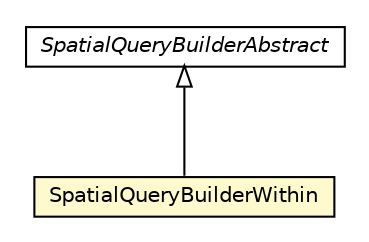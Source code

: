 #!/usr/local/bin/dot
#
# Class diagram 
# Generated by UMLGraph version R5_6-24-gf6e263 (http://www.umlgraph.org/)
#

digraph G {
	edge [fontname="Helvetica",fontsize=10,labelfontname="Helvetica",labelfontsize=10];
	node [fontname="Helvetica",fontsize=10,shape=plaintext];
	nodesep=0.25;
	ranksep=0.5;
	// com.orientechnologies.spatial.strategy.SpatialQueryBuilderWithin
	c7885522 [label=<<table title="com.orientechnologies.spatial.strategy.SpatialQueryBuilderWithin" border="0" cellborder="1" cellspacing="0" cellpadding="2" port="p" bgcolor="lemonChiffon" href="./SpatialQueryBuilderWithin.html">
		<tr><td><table border="0" cellspacing="0" cellpadding="1">
<tr><td align="center" balign="center"> SpatialQueryBuilderWithin </td></tr>
		</table></td></tr>
		</table>>, URL="./SpatialQueryBuilderWithin.html", fontname="Helvetica", fontcolor="black", fontsize=10.0];
	// com.orientechnologies.spatial.strategy.SpatialQueryBuilderAbstract
	c7885529 [label=<<table title="com.orientechnologies.spatial.strategy.SpatialQueryBuilderAbstract" border="0" cellborder="1" cellspacing="0" cellpadding="2" port="p" href="./SpatialQueryBuilderAbstract.html">
		<tr><td><table border="0" cellspacing="0" cellpadding="1">
<tr><td align="center" balign="center"><font face="Helvetica-Oblique"> SpatialQueryBuilderAbstract </font></td></tr>
		</table></td></tr>
		</table>>, URL="./SpatialQueryBuilderAbstract.html", fontname="Helvetica", fontcolor="black", fontsize=10.0];
	//com.orientechnologies.spatial.strategy.SpatialQueryBuilderWithin extends com.orientechnologies.spatial.strategy.SpatialQueryBuilderAbstract
	c7885529:p -> c7885522:p [dir=back,arrowtail=empty];
}

